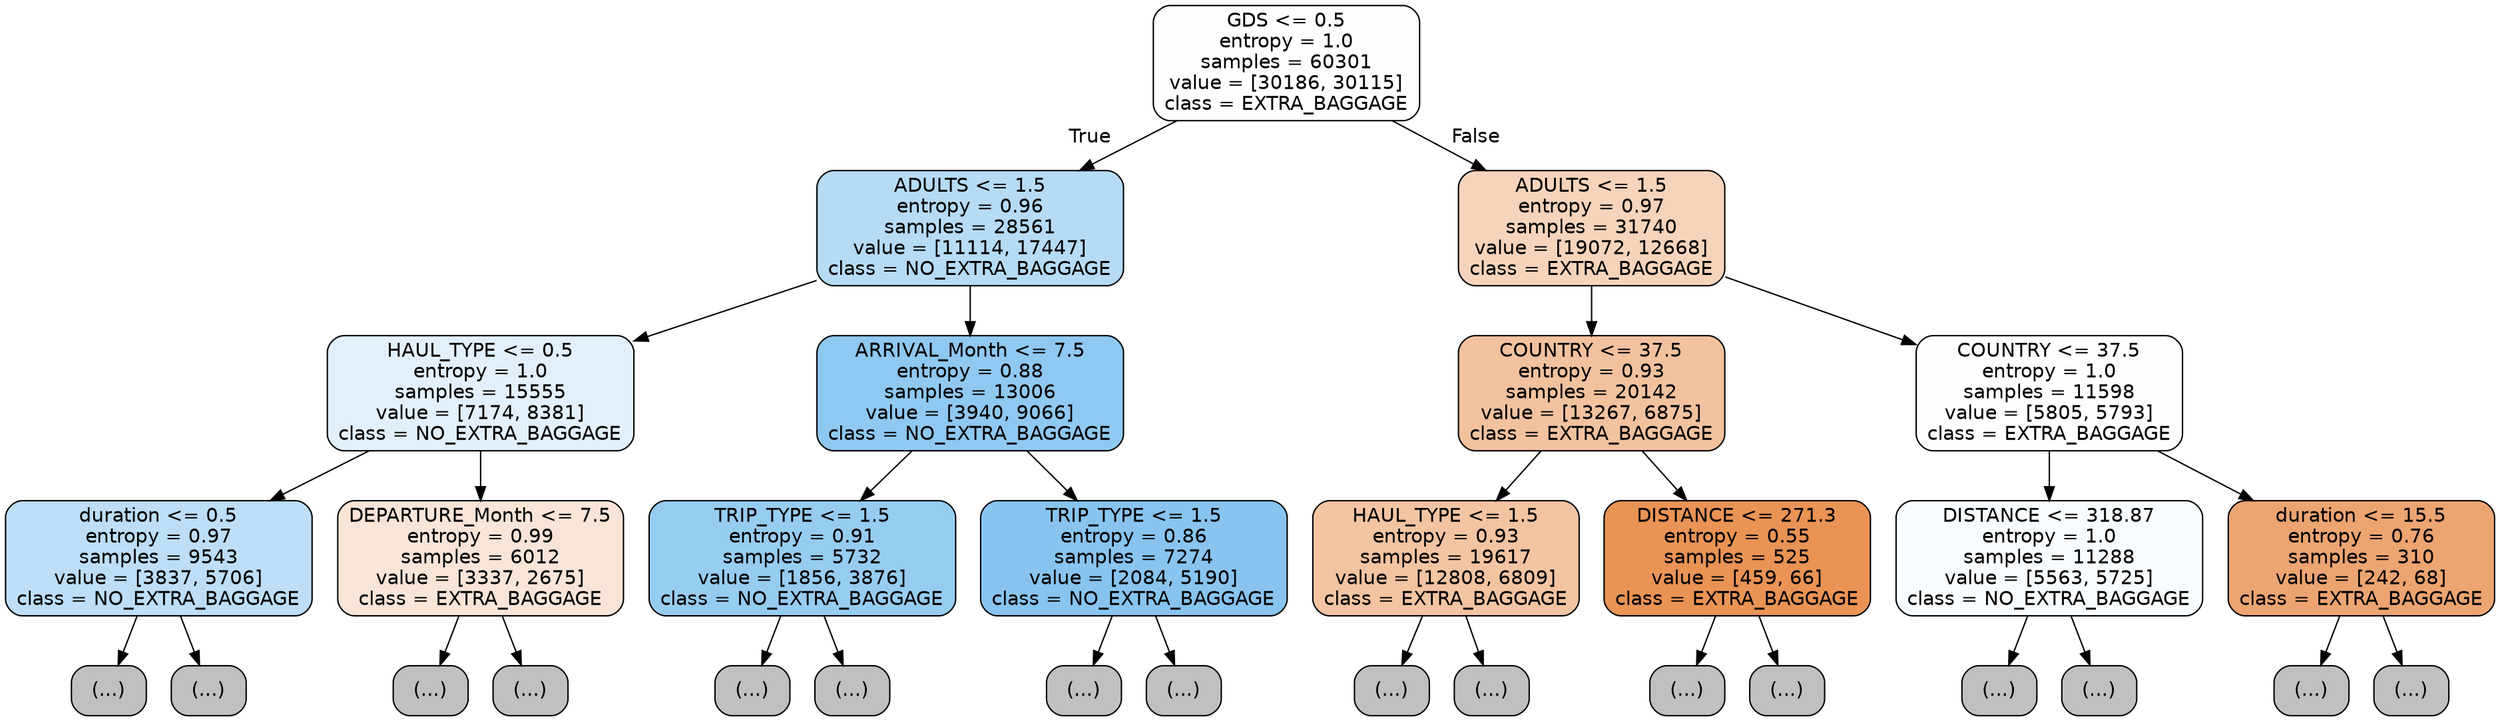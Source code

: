 digraph Tree {
node [shape=box, style="filled, rounded", color="black", fontname=helvetica] ;
edge [fontname=helvetica] ;
0 [label="GDS <= 0.5\nentropy = 1.0\nsamples = 60301\nvalue = [30186, 30115]\nclass = EXTRA_BAGGAGE", fillcolor="#e5813901"] ;
1 [label="ADULTS <= 1.5\nentropy = 0.96\nsamples = 28561\nvalue = [11114, 17447]\nclass = NO_EXTRA_BAGGAGE", fillcolor="#399de55d"] ;
0 -> 1 [labeldistance=2.5, labelangle=45, headlabel="True"] ;
2 [label="HAUL_TYPE <= 0.5\nentropy = 1.0\nsamples = 15555\nvalue = [7174, 8381]\nclass = NO_EXTRA_BAGGAGE", fillcolor="#399de525"] ;
1 -> 2 ;
3 [label="duration <= 0.5\nentropy = 0.97\nsamples = 9543\nvalue = [3837, 5706]\nclass = NO_EXTRA_BAGGAGE", fillcolor="#399de554"] ;
2 -> 3 ;
4 [label="(...)", fillcolor="#C0C0C0"] ;
3 -> 4 ;
1737 [label="(...)", fillcolor="#C0C0C0"] ;
3 -> 1737 ;
3160 [label="DEPARTURE_Month <= 7.5\nentropy = 0.99\nsamples = 6012\nvalue = [3337, 2675]\nclass = EXTRA_BAGGAGE", fillcolor="#e5813933"] ;
2 -> 3160 ;
3161 [label="(...)", fillcolor="#C0C0C0"] ;
3160 -> 3161 ;
4444 [label="(...)", fillcolor="#C0C0C0"] ;
3160 -> 4444 ;
5031 [label="ARRIVAL_Month <= 7.5\nentropy = 0.88\nsamples = 13006\nvalue = [3940, 9066]\nclass = NO_EXTRA_BAGGAGE", fillcolor="#399de590"] ;
1 -> 5031 ;
5032 [label="TRIP_TYPE <= 1.5\nentropy = 0.91\nsamples = 5732\nvalue = [1856, 3876]\nclass = NO_EXTRA_BAGGAGE", fillcolor="#399de585"] ;
5031 -> 5032 ;
5033 [label="(...)", fillcolor="#C0C0C0"] ;
5032 -> 5033 ;
6024 [label="(...)", fillcolor="#C0C0C0"] ;
5032 -> 6024 ;
6935 [label="TRIP_TYPE <= 1.5\nentropy = 0.86\nsamples = 7274\nvalue = [2084, 5190]\nclass = NO_EXTRA_BAGGAGE", fillcolor="#399de599"] ;
5031 -> 6935 ;
6936 [label="(...)", fillcolor="#C0C0C0"] ;
6935 -> 6936 ;
7721 [label="(...)", fillcolor="#C0C0C0"] ;
6935 -> 7721 ;
9268 [label="ADULTS <= 1.5\nentropy = 0.97\nsamples = 31740\nvalue = [19072, 12668]\nclass = EXTRA_BAGGAGE", fillcolor="#e5813956"] ;
0 -> 9268 [labeldistance=2.5, labelangle=-45, headlabel="False"] ;
9269 [label="COUNTRY <= 37.5\nentropy = 0.93\nsamples = 20142\nvalue = [13267, 6875]\nclass = EXTRA_BAGGAGE", fillcolor="#e581397b"] ;
9268 -> 9269 ;
9270 [label="HAUL_TYPE <= 1.5\nentropy = 0.93\nsamples = 19617\nvalue = [12808, 6809]\nclass = EXTRA_BAGGAGE", fillcolor="#e5813977"] ;
9269 -> 9270 ;
9271 [label="(...)", fillcolor="#C0C0C0"] ;
9270 -> 9271 ;
13598 [label="(...)", fillcolor="#C0C0C0"] ;
9270 -> 13598 ;
14569 [label="DISTANCE <= 271.3\nentropy = 0.55\nsamples = 525\nvalue = [459, 66]\nclass = EXTRA_BAGGAGE", fillcolor="#e58139da"] ;
9269 -> 14569 ;
14570 [label="(...)", fillcolor="#C0C0C0"] ;
14569 -> 14570 ;
14623 [label="(...)", fillcolor="#C0C0C0"] ;
14569 -> 14623 ;
14652 [label="COUNTRY <= 37.5\nentropy = 1.0\nsamples = 11598\nvalue = [5805, 5793]\nclass = EXTRA_BAGGAGE", fillcolor="#e5813901"] ;
9268 -> 14652 ;
14653 [label="DISTANCE <= 318.87\nentropy = 1.0\nsamples = 11288\nvalue = [5563, 5725]\nclass = NO_EXTRA_BAGGAGE", fillcolor="#399de507"] ;
14652 -> 14653 ;
14654 [label="(...)", fillcolor="#C0C0C0"] ;
14653 -> 14654 ;
16821 [label="(...)", fillcolor="#C0C0C0"] ;
14653 -> 16821 ;
18182 [label="duration <= 15.5\nentropy = 0.76\nsamples = 310\nvalue = [242, 68]\nclass = EXTRA_BAGGAGE", fillcolor="#e58139b7"] ;
14652 -> 18182 ;
18183 [label="(...)", fillcolor="#C0C0C0"] ;
18182 -> 18183 ;
18256 [label="(...)", fillcolor="#C0C0C0"] ;
18182 -> 18256 ;
}